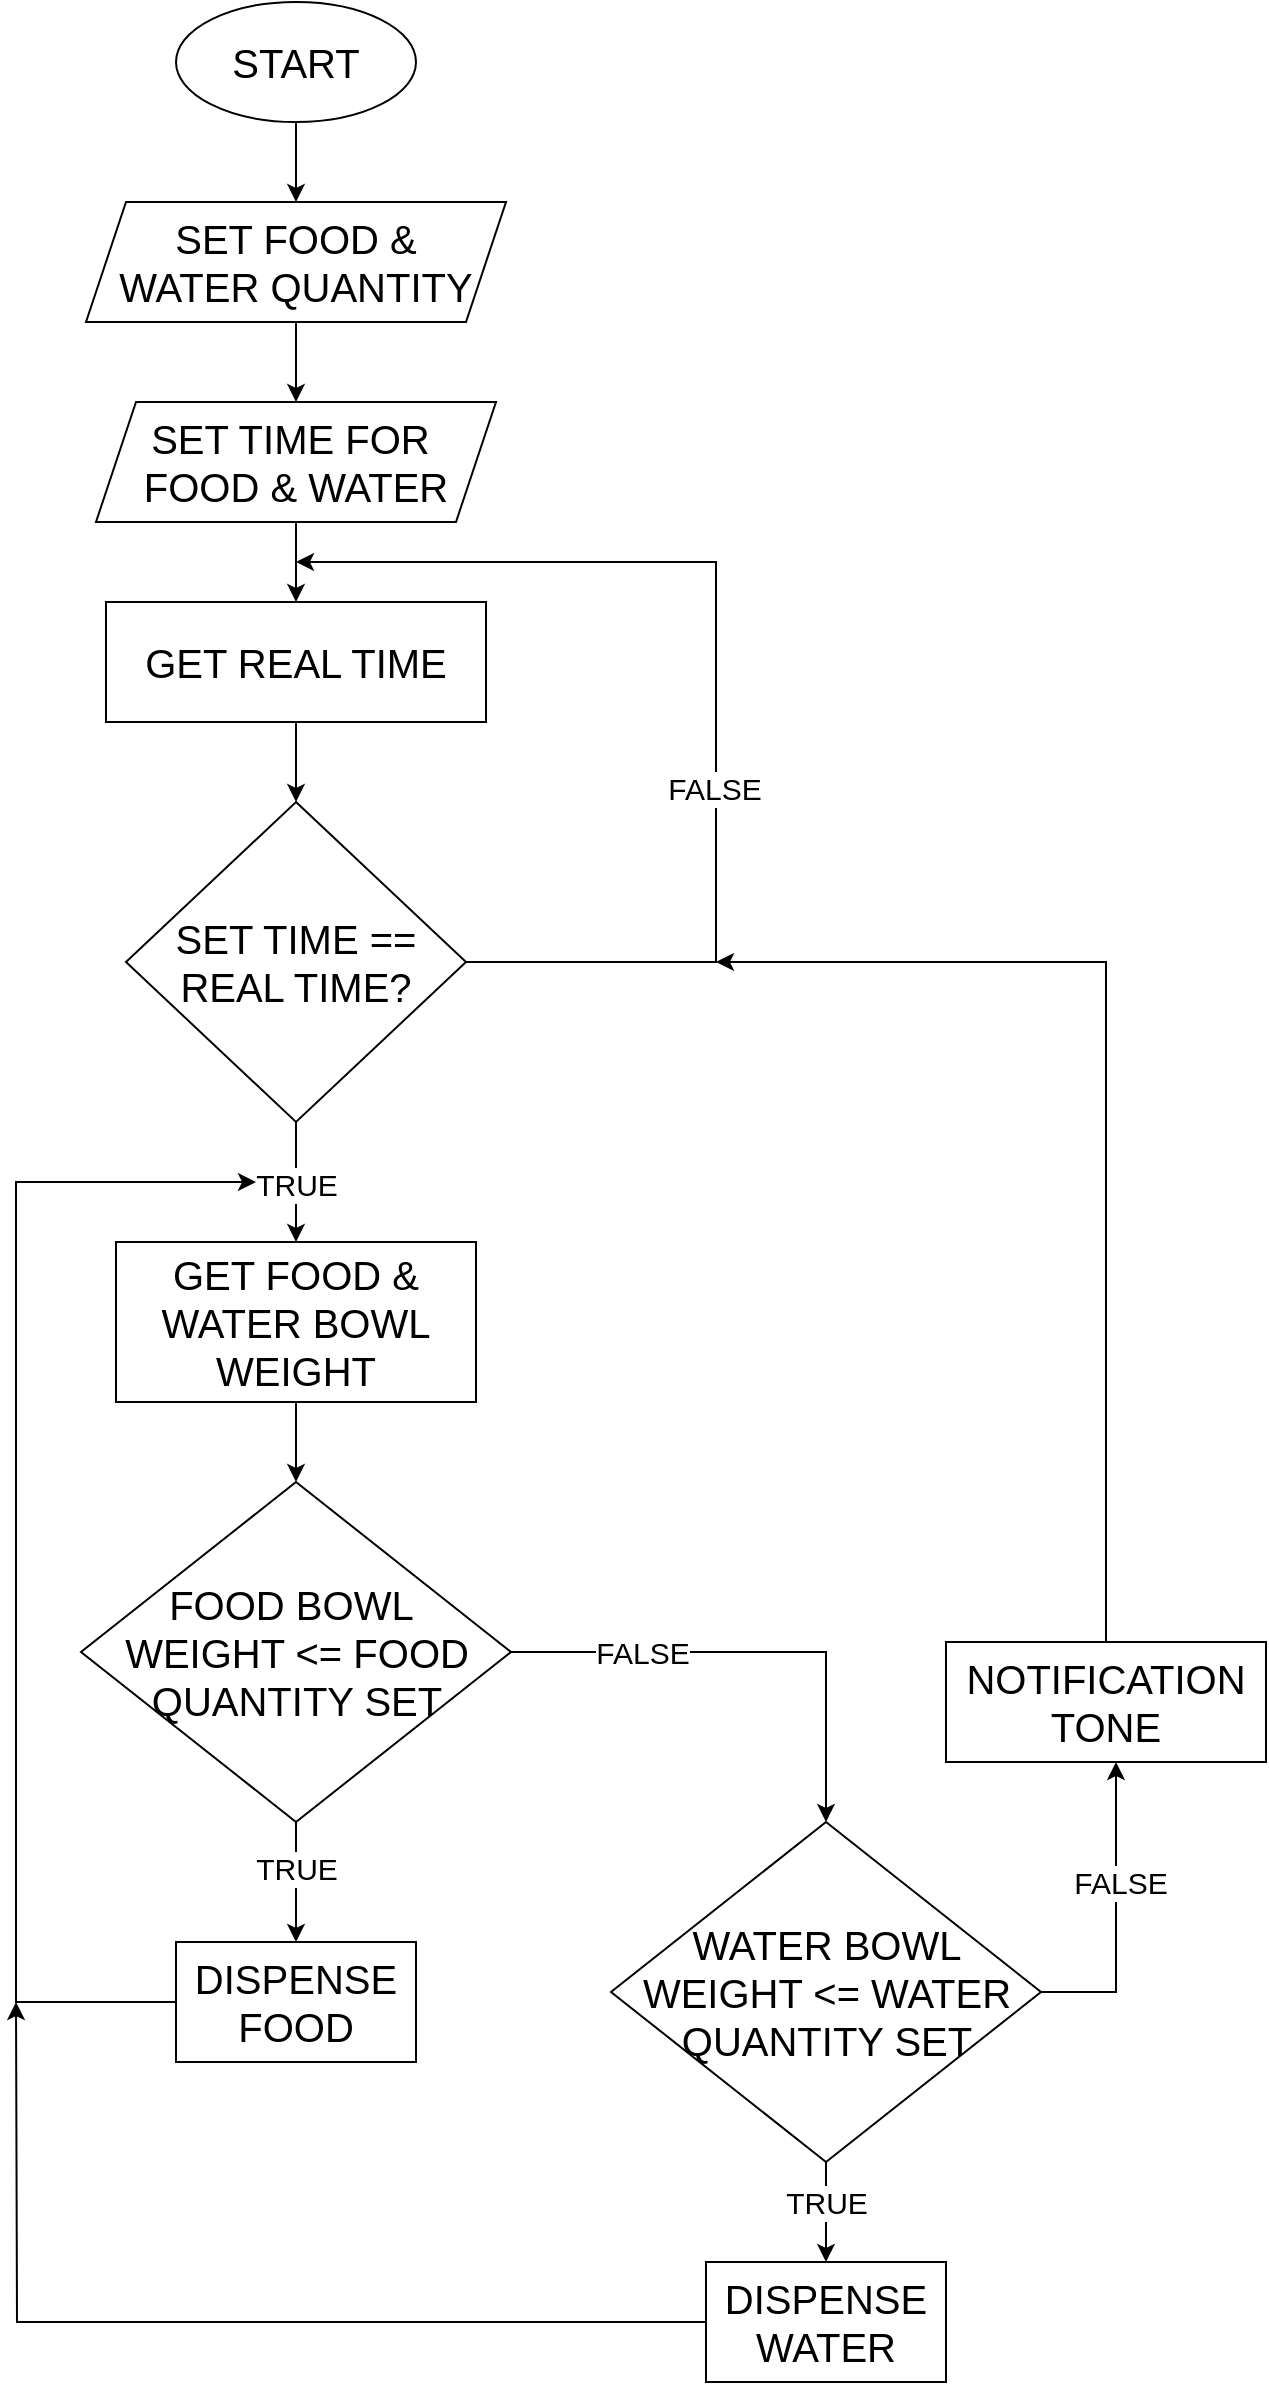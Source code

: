 <mxfile version="24.7.12">
  <diagram name="Page-1" id="ru3pUxCvkC-qsxqxbVOG">
    <mxGraphModel dx="1113" dy="1809" grid="1" gridSize="10" guides="1" tooltips="1" connect="1" arrows="1" fold="1" page="1" pageScale="1" pageWidth="850" pageHeight="1100" math="0" shadow="0">
      <root>
        <mxCell id="0" />
        <mxCell id="1" parent="0" />
        <mxCell id="BkH2xJ7Rn7NwIi7T6p0R-23" value="" style="edgeStyle=orthogonalEdgeStyle;rounded=0;orthogonalLoop=1;jettySize=auto;html=1;" edge="1" parent="1" source="BkH2xJ7Rn7NwIi7T6p0R-1" target="BkH2xJ7Rn7NwIi7T6p0R-22">
          <mxGeometry relative="1" as="geometry" />
        </mxCell>
        <mxCell id="BkH2xJ7Rn7NwIi7T6p0R-1" value="START" style="ellipse;whiteSpace=wrap;html=1;fontSize=20;" vertex="1" parent="1">
          <mxGeometry x="340" y="-80" width="120" height="60" as="geometry" />
        </mxCell>
        <mxCell id="BkH2xJ7Rn7NwIi7T6p0R-11" value="" style="edgeStyle=orthogonalEdgeStyle;rounded=0;orthogonalLoop=1;jettySize=auto;html=1;" edge="1" parent="1" source="BkH2xJ7Rn7NwIi7T6p0R-4" target="BkH2xJ7Rn7NwIi7T6p0R-10">
          <mxGeometry relative="1" as="geometry" />
        </mxCell>
        <mxCell id="BkH2xJ7Rn7NwIi7T6p0R-4" value="SET TIME FOR&amp;nbsp;&lt;div&gt;FOOD &amp;amp; WATER&lt;/div&gt;" style="shape=parallelogram;perimeter=parallelogramPerimeter;whiteSpace=wrap;html=1;fixedSize=1;fontSize=20;" vertex="1" parent="1">
          <mxGeometry x="300" y="120" width="200" height="60" as="geometry" />
        </mxCell>
        <mxCell id="BkH2xJ7Rn7NwIi7T6p0R-13" value="" style="edgeStyle=orthogonalEdgeStyle;rounded=0;orthogonalLoop=1;jettySize=auto;html=1;" edge="1" parent="1" source="BkH2xJ7Rn7NwIi7T6p0R-10" target="BkH2xJ7Rn7NwIi7T6p0R-12">
          <mxGeometry relative="1" as="geometry" />
        </mxCell>
        <mxCell id="BkH2xJ7Rn7NwIi7T6p0R-10" value="GET REAL TIME" style="whiteSpace=wrap;html=1;fontSize=20;" vertex="1" parent="1">
          <mxGeometry x="305" y="220" width="190" height="60" as="geometry" />
        </mxCell>
        <mxCell id="BkH2xJ7Rn7NwIi7T6p0R-15" value="" style="edgeStyle=orthogonalEdgeStyle;rounded=0;orthogonalLoop=1;jettySize=auto;html=1;" edge="1" parent="1" source="BkH2xJ7Rn7NwIi7T6p0R-12">
          <mxGeometry relative="1" as="geometry">
            <mxPoint x="400" y="200" as="targetPoint" />
            <Array as="points">
              <mxPoint x="610" y="400" />
              <mxPoint x="610" y="200" />
            </Array>
          </mxGeometry>
        </mxCell>
        <mxCell id="BkH2xJ7Rn7NwIi7T6p0R-16" value="FALSE" style="edgeLabel;html=1;align=center;verticalAlign=middle;resizable=0;points=[];fontSize=15;" vertex="1" connectable="0" parent="BkH2xJ7Rn7NwIi7T6p0R-15">
          <mxGeometry x="-0.255" y="1" relative="1" as="geometry">
            <mxPoint y="-13" as="offset" />
          </mxGeometry>
        </mxCell>
        <mxCell id="BkH2xJ7Rn7NwIi7T6p0R-18" value="" style="edgeStyle=orthogonalEdgeStyle;rounded=0;orthogonalLoop=1;jettySize=auto;html=1;entryX=0.5;entryY=0;entryDx=0;entryDy=0;" edge="1" parent="1" source="BkH2xJ7Rn7NwIi7T6p0R-12" target="BkH2xJ7Rn7NwIi7T6p0R-19">
          <mxGeometry relative="1" as="geometry">
            <mxPoint x="400" y="520" as="targetPoint" />
          </mxGeometry>
        </mxCell>
        <mxCell id="BkH2xJ7Rn7NwIi7T6p0R-39" value="TRUE" style="edgeLabel;html=1;align=center;verticalAlign=middle;resizable=0;points=[];fontSize=15;" vertex="1" connectable="0" parent="BkH2xJ7Rn7NwIi7T6p0R-18">
          <mxGeometry x="0.014" y="-2" relative="1" as="geometry">
            <mxPoint x="2" as="offset" />
          </mxGeometry>
        </mxCell>
        <mxCell id="BkH2xJ7Rn7NwIi7T6p0R-12" value="SET TIME == REAL TIME?" style="rhombus;whiteSpace=wrap;html=1;fontSize=20;" vertex="1" parent="1">
          <mxGeometry x="315" y="320" width="170" height="160" as="geometry" />
        </mxCell>
        <mxCell id="BkH2xJ7Rn7NwIi7T6p0R-21" value="" style="edgeStyle=orthogonalEdgeStyle;rounded=0;orthogonalLoop=1;jettySize=auto;html=1;" edge="1" parent="1" source="BkH2xJ7Rn7NwIi7T6p0R-19" target="BkH2xJ7Rn7NwIi7T6p0R-20">
          <mxGeometry relative="1" as="geometry" />
        </mxCell>
        <mxCell id="BkH2xJ7Rn7NwIi7T6p0R-19" value="GET FOOD &amp;amp; WATER BOWL WEIGHT" style="rounded=0;whiteSpace=wrap;html=1;fontSize=20;" vertex="1" parent="1">
          <mxGeometry x="310" y="540" width="180" height="80" as="geometry" />
        </mxCell>
        <mxCell id="BkH2xJ7Rn7NwIi7T6p0R-26" value="" style="edgeStyle=orthogonalEdgeStyle;rounded=0;orthogonalLoop=1;jettySize=auto;html=1;" edge="1" parent="1" source="BkH2xJ7Rn7NwIi7T6p0R-20" target="BkH2xJ7Rn7NwIi7T6p0R-25">
          <mxGeometry relative="1" as="geometry" />
        </mxCell>
        <mxCell id="BkH2xJ7Rn7NwIi7T6p0R-40" value="TRUE" style="edgeLabel;html=1;align=center;verticalAlign=middle;resizable=0;points=[];fontSize=15;" vertex="1" connectable="0" parent="BkH2xJ7Rn7NwIi7T6p0R-26">
          <mxGeometry x="-0.258" relative="1" as="geometry">
            <mxPoint as="offset" />
          </mxGeometry>
        </mxCell>
        <mxCell id="BkH2xJ7Rn7NwIi7T6p0R-53" value="" style="edgeStyle=orthogonalEdgeStyle;rounded=0;orthogonalLoop=1;jettySize=auto;html=1;entryX=0.5;entryY=0;entryDx=0;entryDy=0;" edge="1" parent="1" source="BkH2xJ7Rn7NwIi7T6p0R-20" target="BkH2xJ7Rn7NwIi7T6p0R-29">
          <mxGeometry relative="1" as="geometry">
            <mxPoint x="587.5" y="745.0" as="targetPoint" />
          </mxGeometry>
        </mxCell>
        <mxCell id="BkH2xJ7Rn7NwIi7T6p0R-54" value="FALSE" style="edgeLabel;html=1;align=center;verticalAlign=middle;resizable=0;points=[];fontSize=15;" vertex="1" connectable="0" parent="BkH2xJ7Rn7NwIi7T6p0R-53">
          <mxGeometry x="-0.454" y="4" relative="1" as="geometry">
            <mxPoint x="-1" y="4" as="offset" />
          </mxGeometry>
        </mxCell>
        <mxCell id="BkH2xJ7Rn7NwIi7T6p0R-20" value="FOOD BOWL&amp;nbsp;&lt;div&gt;WEIGHT &amp;lt;= FOOD QUANTITY SET&lt;/div&gt;" style="rhombus;whiteSpace=wrap;html=1;fontSize=20;rounded=0;" vertex="1" parent="1">
          <mxGeometry x="292.5" y="660" width="215" height="170" as="geometry" />
        </mxCell>
        <mxCell id="BkH2xJ7Rn7NwIi7T6p0R-24" value="" style="edgeStyle=orthogonalEdgeStyle;rounded=0;orthogonalLoop=1;jettySize=auto;html=1;" edge="1" parent="1" source="BkH2xJ7Rn7NwIi7T6p0R-22" target="BkH2xJ7Rn7NwIi7T6p0R-4">
          <mxGeometry relative="1" as="geometry" />
        </mxCell>
        <mxCell id="BkH2xJ7Rn7NwIi7T6p0R-22" value="SET FOOD &amp;amp;&lt;div&gt;WATER QUANTITY&lt;/div&gt;" style="shape=parallelogram;perimeter=parallelogramPerimeter;whiteSpace=wrap;html=1;fixedSize=1;fontSize=20;" vertex="1" parent="1">
          <mxGeometry x="295" y="20" width="210" height="60" as="geometry" />
        </mxCell>
        <mxCell id="BkH2xJ7Rn7NwIi7T6p0R-28" value="" style="edgeStyle=orthogonalEdgeStyle;rounded=0;orthogonalLoop=1;jettySize=auto;html=1;" edge="1" parent="1" source="BkH2xJ7Rn7NwIi7T6p0R-25">
          <mxGeometry relative="1" as="geometry">
            <mxPoint x="380" y="510" as="targetPoint" />
            <Array as="points">
              <mxPoint x="260" y="920" />
            </Array>
          </mxGeometry>
        </mxCell>
        <mxCell id="BkH2xJ7Rn7NwIi7T6p0R-25" value="DISPENSE FOOD" style="whiteSpace=wrap;html=1;fontSize=20;rounded=0;" vertex="1" parent="1">
          <mxGeometry x="340" y="890" width="120" height="60" as="geometry" />
        </mxCell>
        <mxCell id="BkH2xJ7Rn7NwIi7T6p0R-55" value="" style="edgeStyle=orthogonalEdgeStyle;rounded=0;orthogonalLoop=1;jettySize=auto;html=1;" edge="1" parent="1" source="BkH2xJ7Rn7NwIi7T6p0R-29" target="BkH2xJ7Rn7NwIi7T6p0R-32">
          <mxGeometry relative="1" as="geometry" />
        </mxCell>
        <mxCell id="BkH2xJ7Rn7NwIi7T6p0R-69" value="TRUE" style="edgeLabel;html=1;align=center;verticalAlign=middle;resizable=0;points=[];fontSize=15;" vertex="1" connectable="0" parent="BkH2xJ7Rn7NwIi7T6p0R-55">
          <mxGeometry x="-0.317" y="-1" relative="1" as="geometry">
            <mxPoint x="1" y="3" as="offset" />
          </mxGeometry>
        </mxCell>
        <mxCell id="BkH2xJ7Rn7NwIi7T6p0R-65" value="" style="edgeStyle=orthogonalEdgeStyle;rounded=0;orthogonalLoop=1;jettySize=auto;html=1;" edge="1" parent="1" source="BkH2xJ7Rn7NwIi7T6p0R-29" target="BkH2xJ7Rn7NwIi7T6p0R-64">
          <mxGeometry relative="1" as="geometry">
            <Array as="points">
              <mxPoint x="810" y="915" />
            </Array>
          </mxGeometry>
        </mxCell>
        <mxCell id="BkH2xJ7Rn7NwIi7T6p0R-68" value="FALSE" style="edgeLabel;html=1;align=center;verticalAlign=middle;resizable=0;points=[];fontSize=15;" vertex="1" connectable="0" parent="BkH2xJ7Rn7NwIi7T6p0R-65">
          <mxGeometry x="0.029" y="-2" relative="1" as="geometry">
            <mxPoint y="-14" as="offset" />
          </mxGeometry>
        </mxCell>
        <mxCell id="BkH2xJ7Rn7NwIi7T6p0R-29" value="WATER BOWL WEIGHT &amp;lt;= WATER QUANTITY SET" style="rhombus;whiteSpace=wrap;html=1;fontSize=20;rounded=0;" vertex="1" parent="1">
          <mxGeometry x="557.5" y="830" width="215" height="170" as="geometry" />
        </mxCell>
        <mxCell id="BkH2xJ7Rn7NwIi7T6p0R-59" value="" style="edgeStyle=orthogonalEdgeStyle;rounded=0;orthogonalLoop=1;jettySize=auto;html=1;" edge="1" parent="1" source="BkH2xJ7Rn7NwIi7T6p0R-32">
          <mxGeometry relative="1" as="geometry">
            <mxPoint x="260" y="920" as="targetPoint" />
          </mxGeometry>
        </mxCell>
        <mxCell id="BkH2xJ7Rn7NwIi7T6p0R-32" value="DISPENSE WATER" style="whiteSpace=wrap;html=1;fontSize=20;rounded=0;" vertex="1" parent="1">
          <mxGeometry x="605" y="1050" width="120" height="60" as="geometry" />
        </mxCell>
        <mxCell id="BkH2xJ7Rn7NwIi7T6p0R-67" value="" style="edgeStyle=orthogonalEdgeStyle;rounded=0;orthogonalLoop=1;jettySize=auto;html=1;" edge="1" parent="1" source="BkH2xJ7Rn7NwIi7T6p0R-64">
          <mxGeometry relative="1" as="geometry">
            <mxPoint x="610" y="400" as="targetPoint" />
            <Array as="points">
              <mxPoint x="805" y="400" />
            </Array>
          </mxGeometry>
        </mxCell>
        <mxCell id="BkH2xJ7Rn7NwIi7T6p0R-64" value="NOTIFICATION TONE" style="whiteSpace=wrap;html=1;fontSize=20;rounded=0;" vertex="1" parent="1">
          <mxGeometry x="725" y="740" width="160" height="60" as="geometry" />
        </mxCell>
      </root>
    </mxGraphModel>
  </diagram>
</mxfile>
